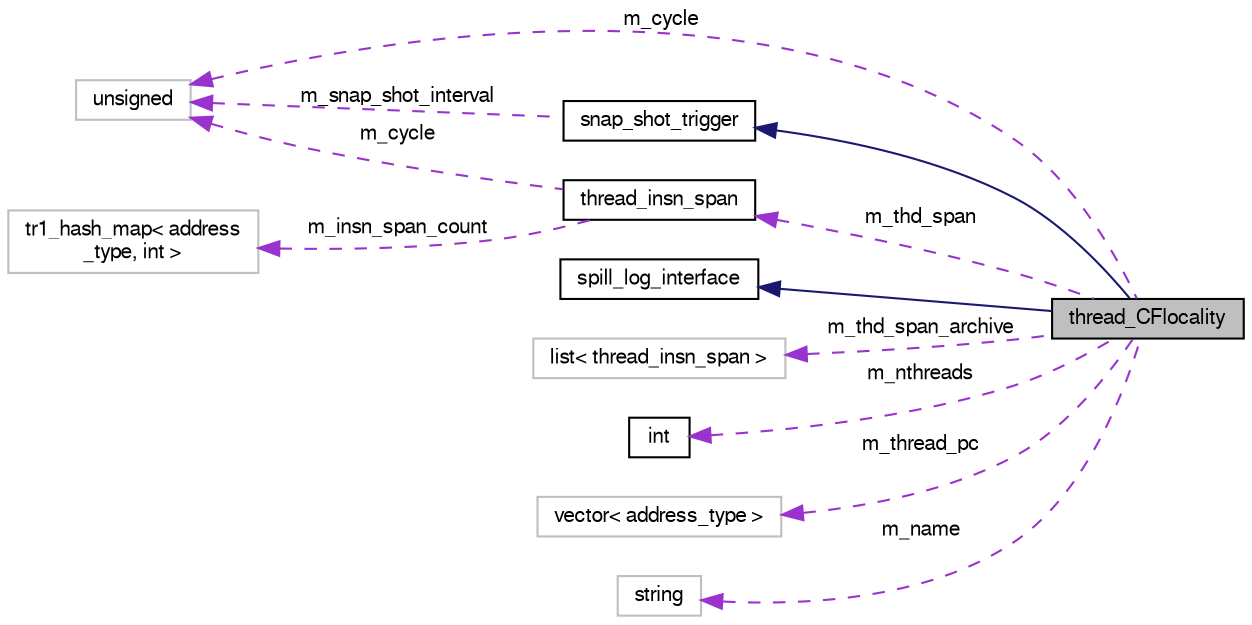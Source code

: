digraph "thread_CFlocality"
{
  bgcolor="transparent";
  edge [fontname="FreeSans",fontsize="10",labelfontname="FreeSans",labelfontsize="10"];
  node [fontname="FreeSans",fontsize="10",shape=record];
  rankdir="LR";
  Node3 [label="thread_CFlocality",height=0.2,width=0.4,color="black", fillcolor="grey75", style="filled", fontcolor="black"];
  Node4 -> Node3 [dir="back",color="midnightblue",fontsize="10",style="solid",fontname="FreeSans"];
  Node4 [label="snap_shot_trigger",height=0.2,width=0.4,color="black",URL="$classsnap__shot__trigger.html"];
  Node5 -> Node4 [dir="back",color="darkorchid3",fontsize="10",style="dashed",label=" m_snap_shot_interval" ,fontname="FreeSans"];
  Node5 [label="unsigned",height=0.2,width=0.4,color="grey75"];
  Node6 -> Node3 [dir="back",color="midnightblue",fontsize="10",style="solid",fontname="FreeSans"];
  Node6 [label="spill_log_interface",height=0.2,width=0.4,color="black",URL="$classspill__log__interface.html"];
  Node7 -> Node3 [dir="back",color="darkorchid3",fontsize="10",style="dashed",label=" m_thd_span_archive" ,fontname="FreeSans"];
  Node7 [label="list\< thread_insn_span \>",height=0.2,width=0.4,color="grey75"];
  Node8 -> Node3 [dir="back",color="darkorchid3",fontsize="10",style="dashed",label=" m_nthreads" ,fontname="FreeSans"];
  Node8 [label="int",height=0.2,width=0.4,color="black",URL="$classint.html"];
  Node9 -> Node3 [dir="back",color="darkorchid3",fontsize="10",style="dashed",label=" m_thread_pc" ,fontname="FreeSans"];
  Node9 [label="vector\< address_type \>",height=0.2,width=0.4,color="grey75"];
  Node10 -> Node3 [dir="back",color="darkorchid3",fontsize="10",style="dashed",label=" m_name" ,fontname="FreeSans"];
  Node10 [label="string",height=0.2,width=0.4,color="grey75"];
  Node11 -> Node3 [dir="back",color="darkorchid3",fontsize="10",style="dashed",label=" m_thd_span" ,fontname="FreeSans"];
  Node11 [label="thread_insn_span",height=0.2,width=0.4,color="black",URL="$classthread__insn__span.html"];
  Node12 -> Node11 [dir="back",color="darkorchid3",fontsize="10",style="dashed",label=" m_insn_span_count" ,fontname="FreeSans"];
  Node12 [label="tr1_hash_map\< address\l_type, int \>",height=0.2,width=0.4,color="grey75"];
  Node5 -> Node11 [dir="back",color="darkorchid3",fontsize="10",style="dashed",label=" m_cycle" ,fontname="FreeSans"];
  Node5 -> Node3 [dir="back",color="darkorchid3",fontsize="10",style="dashed",label=" m_cycle" ,fontname="FreeSans"];
}
